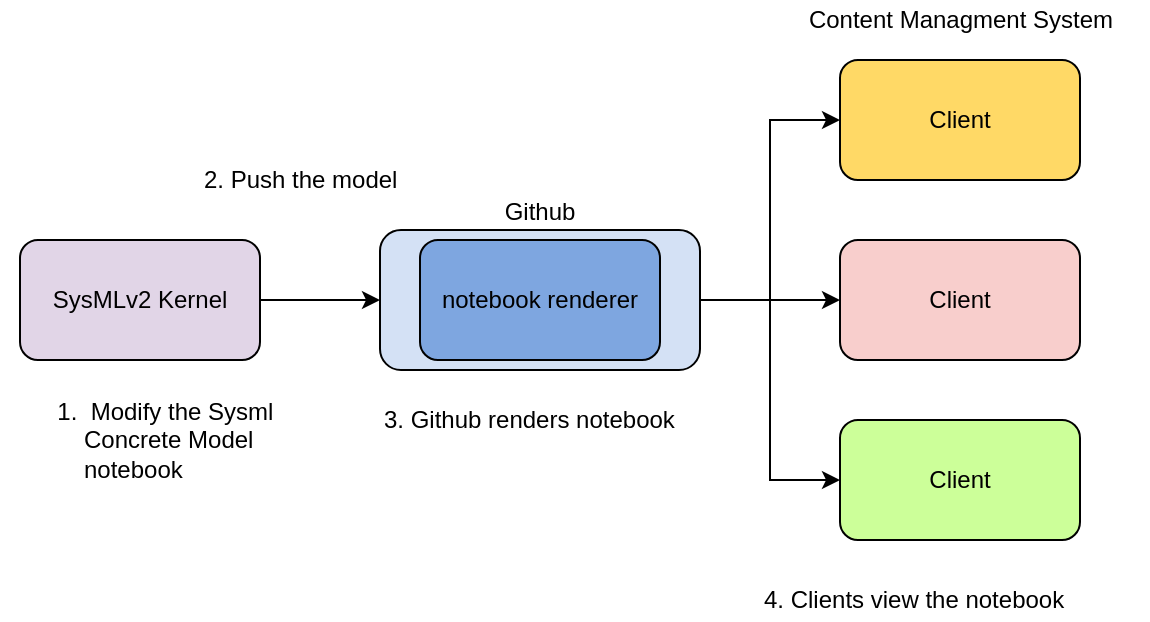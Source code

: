 <mxGraphModel dx="708" dy="562" grid="1" gridSize="10" guides="1" tooltips="1" connect="1" arrows="1" fold="1" page="1" pageScale="1" pageWidth="850" pageHeight="1100" background="#ffffff"><root><mxCell id="0"/><mxCell id="1" parent="0"/><mxCell id="9" style="edgeStyle=orthogonalEdgeStyle;rounded=0;html=1;entryX=0;entryY=0.5;jettySize=auto;orthogonalLoop=1;" edge="1" parent="1" source="2" target="8"><mxGeometry relative="1" as="geometry"/></mxCell><mxCell id="10" style="edgeStyle=orthogonalEdgeStyle;rounded=0;html=1;entryX=0;entryY=0.5;jettySize=auto;orthogonalLoop=1;" edge="1" parent="1" source="2" target="6"><mxGeometry relative="1" as="geometry"/></mxCell><mxCell id="12" style="edgeStyle=orthogonalEdgeStyle;rounded=0;html=1;entryX=0;entryY=0.5;jettySize=auto;orthogonalLoop=1;" edge="1" parent="1" source="2" target="11"><mxGeometry relative="1" as="geometry"/></mxCell><mxCell id="2" value="Github" style="rounded=1;whiteSpace=wrap;html=1;labelPosition=center;verticalLabelPosition=top;align=center;verticalAlign=bottom;fillColor=#D4E1F5;" vertex="1" parent="1"><mxGeometry x="290" y="145" width="160" height="70" as="geometry"/></mxCell><mxCell id="5" value="" style="edgeStyle=orthogonalEdgeStyle;rounded=0;html=1;jettySize=auto;orthogonalLoop=1;" edge="1" parent="1" source="3" target="2"><mxGeometry relative="1" as="geometry"/></mxCell><mxCell id="3" value="SysMLv2 Kernel" style="rounded=1;whiteSpace=wrap;html=1;fillColor=#E1D5E7;" vertex="1" parent="1"><mxGeometry x="110" y="150" width="120" height="60" as="geometry"/></mxCell><mxCell id="6" value="Client" style="rounded=1;whiteSpace=wrap;html=1;fillColor=#F8CECC;" vertex="1" parent="1"><mxGeometry x="520" y="150" width="120" height="60" as="geometry"/></mxCell><mxCell id="7" value="notebook renderer" style="rounded=1;whiteSpace=wrap;html=1;fillColor=#7EA6E0;" vertex="1" parent="1"><mxGeometry x="310" y="150" width="120" height="60" as="geometry"/></mxCell><mxCell id="8" value="Client" style="rounded=1;whiteSpace=wrap;html=1;fillColor=#CCFF99;" vertex="1" parent="1"><mxGeometry x="520" y="240" width="120" height="60" as="geometry"/></mxCell><mxCell id="11" value="Client" style="rounded=1;whiteSpace=wrap;html=1;fillColor=#FFD966;" vertex="1" parent="1"><mxGeometry x="520" y="60" width="120" height="60" as="geometry"/></mxCell><mxCell id="13" value="&lt;ol&gt;&lt;li&gt;&amp;nbsp;Modify the Sysml Concrete Model notebook&lt;/li&gt;&lt;/ol&gt;" style="text;html=1;strokeColor=none;fillColor=none;align=left;verticalAlign=middle;whiteSpace=wrap;rounded=0;" vertex="1" parent="1"><mxGeometry x="100" y="240" width="160" height="20" as="geometry"/></mxCell><mxCell id="15" value="&lt;div&gt;2. Push the model&lt;/div&gt;" style="text;html=1;strokeColor=none;fillColor=none;align=left;verticalAlign=middle;whiteSpace=wrap;rounded=0;" vertex="1" parent="1"><mxGeometry x="200" y="110" width="130" height="20" as="geometry"/></mxCell><mxCell id="16" value="&lt;div&gt;3. Github renders notebook&lt;/div&gt;" style="text;html=1;strokeColor=none;fillColor=none;align=left;verticalAlign=middle;whiteSpace=wrap;rounded=0;" vertex="1" parent="1"><mxGeometry x="290" y="230" width="165" height="20" as="geometry"/></mxCell><mxCell id="17" value="&lt;div&gt;4. Clients view the notebook&lt;/div&gt;" style="text;html=1;strokeColor=none;fillColor=none;align=left;verticalAlign=middle;whiteSpace=wrap;rounded=0;" vertex="1" parent="1"><mxGeometry x="480" y="320" width="165" height="20" as="geometry"/></mxCell><mxCell id="19" style="edgeStyle=orthogonalEdgeStyle;rounded=0;html=1;exitX=0.75;exitY=1;entryX=0.75;entryY=1;jettySize=auto;orthogonalLoop=1;" edge="1" parent="1"><mxGeometry relative="1" as="geometry"><mxPoint x="230" y="50" as="sourcePoint"/><mxPoint x="230" y="50" as="targetPoint"/></mxGeometry></mxCell><mxCell id="20" style="edgeStyle=orthogonalEdgeStyle;rounded=0;html=1;exitX=0.75;exitY=1;entryX=0.75;entryY=1;jettySize=auto;orthogonalLoop=1;" edge="1" parent="1"><mxGeometry relative="1" as="geometry"><mxPoint x="637" y="60" as="sourcePoint"/><mxPoint x="637" y="60" as="targetPoint"/></mxGeometry></mxCell><mxCell id="21" value="Content Managment System" style="text;html=1;strokeColor=none;fillColor=none;align=center;verticalAlign=middle;whiteSpace=wrap;rounded=0;" vertex="1" parent="1"><mxGeometry x="487" y="30" width="187" height="20" as="geometry"/></mxCell></root></mxGraphModel>